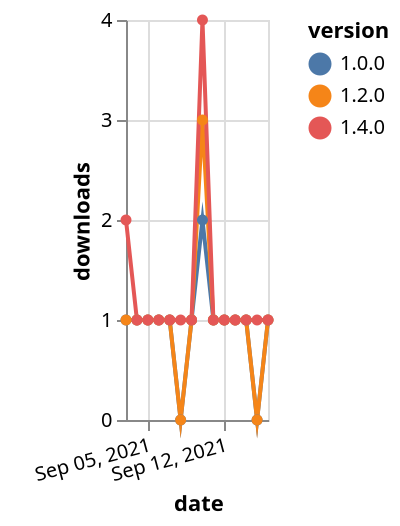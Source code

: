 {"$schema": "https://vega.github.io/schema/vega-lite/v5.json", "description": "A simple bar chart with embedded data.", "data": {"values": [{"date": "2021-09-03", "total": 164, "delta": 1, "version": "1.0.0"}, {"date": "2021-09-04", "total": 165, "delta": 1, "version": "1.0.0"}, {"date": "2021-09-05", "total": 166, "delta": 1, "version": "1.0.0"}, {"date": "2021-09-06", "total": 167, "delta": 1, "version": "1.0.0"}, {"date": "2021-09-07", "total": 168, "delta": 1, "version": "1.0.0"}, {"date": "2021-09-08", "total": 168, "delta": 0, "version": "1.0.0"}, {"date": "2021-09-09", "total": 169, "delta": 1, "version": "1.0.0"}, {"date": "2021-09-10", "total": 171, "delta": 2, "version": "1.0.0"}, {"date": "2021-09-11", "total": 172, "delta": 1, "version": "1.0.0"}, {"date": "2021-09-12", "total": 173, "delta": 1, "version": "1.0.0"}, {"date": "2021-09-13", "total": 174, "delta": 1, "version": "1.0.0"}, {"date": "2021-09-14", "total": 175, "delta": 1, "version": "1.0.0"}, {"date": "2021-09-15", "total": 175, "delta": 0, "version": "1.0.0"}, {"date": "2021-09-16", "total": 176, "delta": 1, "version": "1.0.0"}, {"date": "2021-09-03", "total": 194, "delta": 1, "version": "1.2.0"}, {"date": "2021-09-04", "total": 195, "delta": 1, "version": "1.2.0"}, {"date": "2021-09-05", "total": 196, "delta": 1, "version": "1.2.0"}, {"date": "2021-09-06", "total": 197, "delta": 1, "version": "1.2.0"}, {"date": "2021-09-07", "total": 198, "delta": 1, "version": "1.2.0"}, {"date": "2021-09-08", "total": 198, "delta": 0, "version": "1.2.0"}, {"date": "2021-09-09", "total": 199, "delta": 1, "version": "1.2.0"}, {"date": "2021-09-10", "total": 202, "delta": 3, "version": "1.2.0"}, {"date": "2021-09-11", "total": 203, "delta": 1, "version": "1.2.0"}, {"date": "2021-09-12", "total": 204, "delta": 1, "version": "1.2.0"}, {"date": "2021-09-13", "total": 205, "delta": 1, "version": "1.2.0"}, {"date": "2021-09-14", "total": 206, "delta": 1, "version": "1.2.0"}, {"date": "2021-09-15", "total": 206, "delta": 0, "version": "1.2.0"}, {"date": "2021-09-16", "total": 207, "delta": 1, "version": "1.2.0"}, {"date": "2021-09-03", "total": 124, "delta": 2, "version": "1.4.0"}, {"date": "2021-09-04", "total": 125, "delta": 1, "version": "1.4.0"}, {"date": "2021-09-05", "total": 126, "delta": 1, "version": "1.4.0"}, {"date": "2021-09-06", "total": 127, "delta": 1, "version": "1.4.0"}, {"date": "2021-09-07", "total": 128, "delta": 1, "version": "1.4.0"}, {"date": "2021-09-08", "total": 129, "delta": 1, "version": "1.4.0"}, {"date": "2021-09-09", "total": 130, "delta": 1, "version": "1.4.0"}, {"date": "2021-09-10", "total": 134, "delta": 4, "version": "1.4.0"}, {"date": "2021-09-11", "total": 135, "delta": 1, "version": "1.4.0"}, {"date": "2021-09-12", "total": 136, "delta": 1, "version": "1.4.0"}, {"date": "2021-09-13", "total": 137, "delta": 1, "version": "1.4.0"}, {"date": "2021-09-14", "total": 138, "delta": 1, "version": "1.4.0"}, {"date": "2021-09-15", "total": 139, "delta": 1, "version": "1.4.0"}, {"date": "2021-09-16", "total": 140, "delta": 1, "version": "1.4.0"}]}, "width": "container", "mark": {"type": "line", "point": {"filled": true}}, "encoding": {"x": {"field": "date", "type": "temporal", "timeUnit": "yearmonthdate", "title": "date", "axis": {"labelAngle": -15}}, "y": {"field": "delta", "type": "quantitative", "title": "downloads"}, "color": {"field": "version", "type": "nominal"}, "tooltip": {"field": "delta"}}}